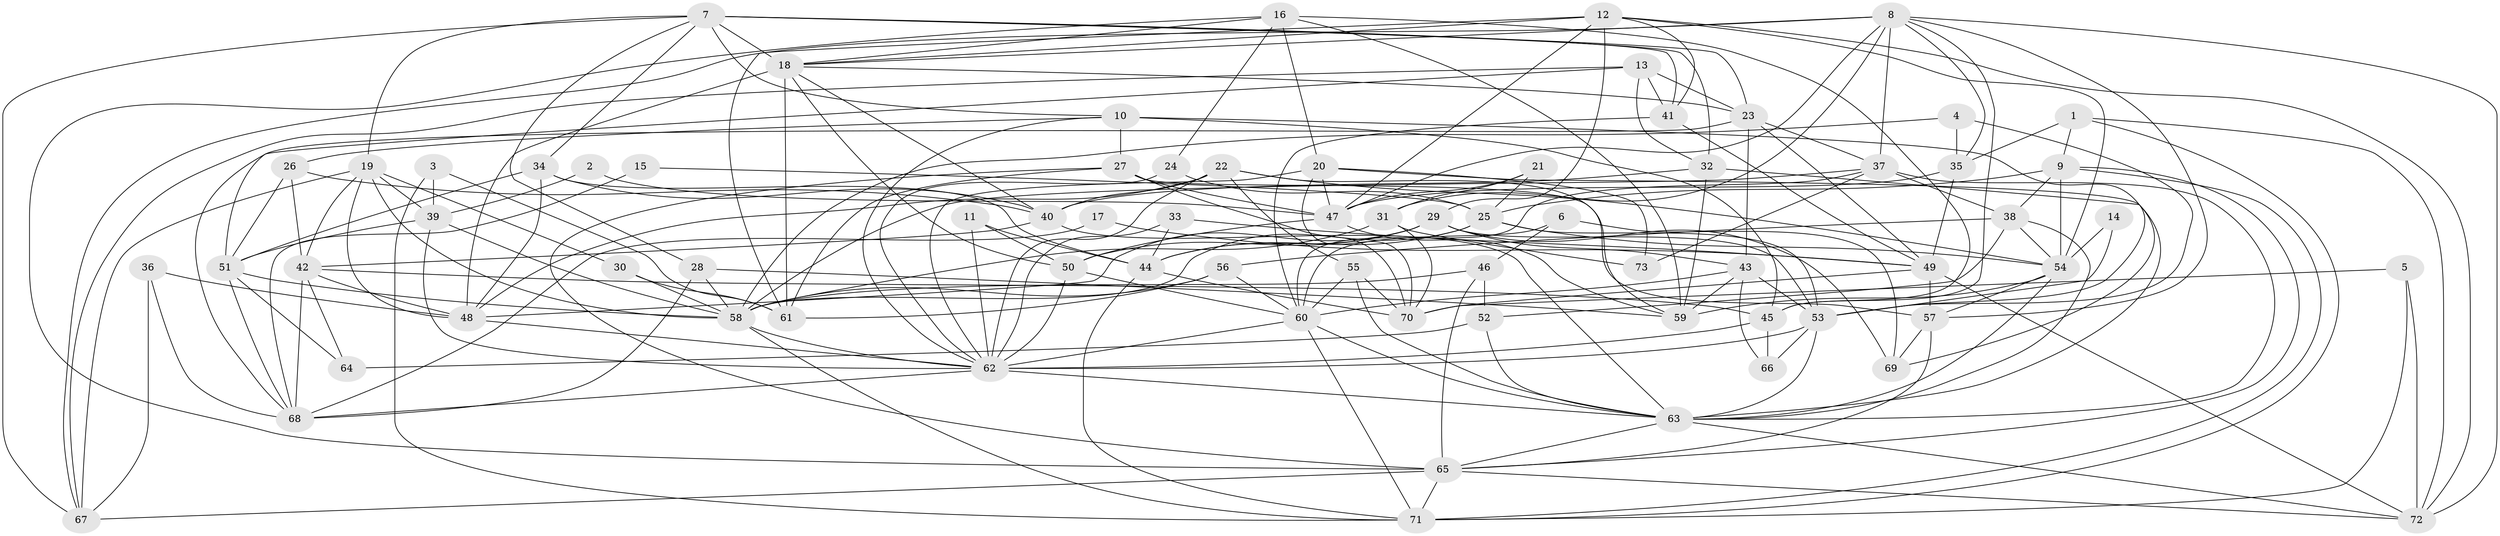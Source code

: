 // original degree distribution, {5: 0.16551724137931034, 6: 0.11724137931034483, 4: 0.27586206896551724, 8: 0.006896551724137931, 3: 0.2689655172413793, 2: 0.1310344827586207, 7: 0.034482758620689655}
// Generated by graph-tools (version 1.1) at 2025/26/03/09/25 03:26:17]
// undirected, 73 vertices, 215 edges
graph export_dot {
graph [start="1"]
  node [color=gray90,style=filled];
  1;
  2;
  3;
  4;
  5;
  6;
  7;
  8;
  9;
  10;
  11;
  12;
  13;
  14;
  15;
  16;
  17;
  18;
  19;
  20;
  21;
  22;
  23;
  24;
  25;
  26;
  27;
  28;
  29;
  30;
  31;
  32;
  33;
  34;
  35;
  36;
  37;
  38;
  39;
  40;
  41;
  42;
  43;
  44;
  45;
  46;
  47;
  48;
  49;
  50;
  51;
  52;
  53;
  54;
  55;
  56;
  57;
  58;
  59;
  60;
  61;
  62;
  63;
  64;
  65;
  66;
  67;
  68;
  69;
  70;
  71;
  72;
  73;
  1 -- 9 [weight=1.0];
  1 -- 35 [weight=1.0];
  1 -- 71 [weight=1.0];
  1 -- 72 [weight=1.0];
  2 -- 39 [weight=1.0];
  2 -- 47 [weight=1.0];
  3 -- 39 [weight=1.0];
  3 -- 61 [weight=1.0];
  3 -- 71 [weight=1.0];
  4 -- 35 [weight=1.0];
  4 -- 53 [weight=1.0];
  4 -- 58 [weight=1.0];
  5 -- 70 [weight=1.0];
  5 -- 71 [weight=1.0];
  5 -- 72 [weight=1.0];
  6 -- 46 [weight=1.0];
  6 -- 60 [weight=1.0];
  6 -- 69 [weight=1.0];
  7 -- 10 [weight=1.0];
  7 -- 18 [weight=1.0];
  7 -- 19 [weight=1.0];
  7 -- 23 [weight=1.0];
  7 -- 28 [weight=1.0];
  7 -- 32 [weight=1.0];
  7 -- 34 [weight=1.0];
  7 -- 41 [weight=1.0];
  7 -- 67 [weight=1.0];
  8 -- 18 [weight=1.0];
  8 -- 31 [weight=1.0];
  8 -- 35 [weight=1.0];
  8 -- 37 [weight=1.0];
  8 -- 45 [weight=1.0];
  8 -- 47 [weight=1.0];
  8 -- 57 [weight=1.0];
  8 -- 67 [weight=1.0];
  8 -- 72 [weight=1.0];
  9 -- 25 [weight=1.0];
  9 -- 38 [weight=1.0];
  9 -- 54 [weight=1.0];
  9 -- 65 [weight=1.0];
  9 -- 71 [weight=1.0];
  10 -- 26 [weight=1.0];
  10 -- 27 [weight=1.0];
  10 -- 45 [weight=2.0];
  10 -- 53 [weight=1.0];
  10 -- 62 [weight=1.0];
  11 -- 44 [weight=1.0];
  11 -- 50 [weight=1.0];
  11 -- 62 [weight=1.0];
  12 -- 18 [weight=1.0];
  12 -- 29 [weight=1.0];
  12 -- 41 [weight=1.0];
  12 -- 47 [weight=1.0];
  12 -- 54 [weight=1.0];
  12 -- 61 [weight=1.0];
  12 -- 72 [weight=1.0];
  13 -- 23 [weight=1.0];
  13 -- 32 [weight=1.0];
  13 -- 41 [weight=1.0];
  13 -- 51 [weight=1.0];
  13 -- 67 [weight=1.0];
  14 -- 53 [weight=1.0];
  14 -- 54 [weight=1.0];
  15 -- 25 [weight=1.0];
  15 -- 68 [weight=1.0];
  16 -- 18 [weight=1.0];
  16 -- 20 [weight=1.0];
  16 -- 24 [weight=1.0];
  16 -- 45 [weight=1.0];
  16 -- 59 [weight=1.0];
  16 -- 65 [weight=1.0];
  17 -- 49 [weight=1.0];
  17 -- 68 [weight=1.0];
  18 -- 23 [weight=1.0];
  18 -- 40 [weight=1.0];
  18 -- 48 [weight=1.0];
  18 -- 50 [weight=1.0];
  18 -- 61 [weight=1.0];
  19 -- 30 [weight=1.0];
  19 -- 39 [weight=1.0];
  19 -- 42 [weight=1.0];
  19 -- 48 [weight=1.0];
  19 -- 58 [weight=1.0];
  19 -- 67 [weight=1.0];
  20 -- 47 [weight=1.0];
  20 -- 62 [weight=1.0];
  20 -- 63 [weight=1.0];
  20 -- 70 [weight=1.0];
  20 -- 73 [weight=1.0];
  21 -- 25 [weight=1.0];
  21 -- 31 [weight=1.0];
  21 -- 47 [weight=1.0];
  22 -- 40 [weight=1.0];
  22 -- 48 [weight=1.0];
  22 -- 54 [weight=1.0];
  22 -- 55 [weight=1.0];
  22 -- 59 [weight=1.0];
  22 -- 62 [weight=1.0];
  23 -- 37 [weight=1.0];
  23 -- 43 [weight=1.0];
  23 -- 49 [weight=1.0];
  23 -- 68 [weight=1.0];
  24 -- 25 [weight=1.0];
  24 -- 62 [weight=1.0];
  25 -- 44 [weight=1.0];
  25 -- 53 [weight=1.0];
  25 -- 54 [weight=1.0];
  25 -- 58 [weight=1.0];
  26 -- 40 [weight=1.0];
  26 -- 42 [weight=1.0];
  26 -- 51 [weight=1.0];
  27 -- 47 [weight=1.0];
  27 -- 57 [weight=1.0];
  27 -- 61 [weight=1.0];
  27 -- 65 [weight=1.0];
  27 -- 70 [weight=1.0];
  28 -- 58 [weight=1.0];
  28 -- 59 [weight=1.0];
  28 -- 68 [weight=1.0];
  29 -- 43 [weight=1.0];
  29 -- 44 [weight=1.0];
  29 -- 48 [weight=1.0];
  29 -- 50 [weight=1.0];
  29 -- 53 [weight=1.0];
  29 -- 69 [weight=1.0];
  30 -- 58 [weight=1.0];
  30 -- 61 [weight=1.0];
  31 -- 58 [weight=1.0];
  31 -- 70 [weight=1.0];
  31 -- 73 [weight=1.0];
  32 -- 40 [weight=1.0];
  32 -- 59 [weight=1.0];
  32 -- 69 [weight=1.0];
  33 -- 44 [weight=1.0];
  33 -- 49 [weight=1.0];
  33 -- 62 [weight=1.0];
  34 -- 40 [weight=1.0];
  34 -- 44 [weight=1.0];
  34 -- 48 [weight=1.0];
  34 -- 51 [weight=1.0];
  35 -- 47 [weight=1.0];
  35 -- 49 [weight=1.0];
  36 -- 48 [weight=1.0];
  36 -- 67 [weight=1.0];
  36 -- 68 [weight=1.0];
  37 -- 38 [weight=1.0];
  37 -- 58 [weight=2.0];
  37 -- 60 [weight=1.0];
  37 -- 63 [weight=1.0];
  37 -- 73 [weight=1.0];
  38 -- 52 [weight=1.0];
  38 -- 54 [weight=1.0];
  38 -- 56 [weight=1.0];
  38 -- 63 [weight=1.0];
  39 -- 51 [weight=1.0];
  39 -- 58 [weight=1.0];
  39 -- 62 [weight=1.0];
  40 -- 42 [weight=1.0];
  40 -- 63 [weight=1.0];
  41 -- 49 [weight=1.0];
  41 -- 60 [weight=1.0];
  42 -- 45 [weight=1.0];
  42 -- 48 [weight=1.0];
  42 -- 64 [weight=1.0];
  42 -- 68 [weight=1.0];
  43 -- 53 [weight=1.0];
  43 -- 59 [weight=1.0];
  43 -- 60 [weight=1.0];
  43 -- 66 [weight=1.0];
  44 -- 70 [weight=1.0];
  44 -- 71 [weight=1.0];
  45 -- 62 [weight=1.0];
  45 -- 66 [weight=1.0];
  46 -- 52 [weight=1.0];
  46 -- 58 [weight=1.0];
  46 -- 65 [weight=1.0];
  47 -- 50 [weight=1.0];
  47 -- 59 [weight=1.0];
  48 -- 62 [weight=1.0];
  49 -- 57 [weight=1.0];
  49 -- 70 [weight=1.0];
  49 -- 72 [weight=1.0];
  50 -- 60 [weight=1.0];
  50 -- 62 [weight=1.0];
  51 -- 58 [weight=1.0];
  51 -- 64 [weight=1.0];
  51 -- 68 [weight=1.0];
  52 -- 63 [weight=1.0];
  52 -- 64 [weight=1.0];
  53 -- 62 [weight=2.0];
  53 -- 63 [weight=1.0];
  53 -- 66 [weight=1.0];
  54 -- 57 [weight=1.0];
  54 -- 59 [weight=1.0];
  54 -- 63 [weight=1.0];
  55 -- 60 [weight=1.0];
  55 -- 63 [weight=1.0];
  55 -- 70 [weight=1.0];
  56 -- 58 [weight=1.0];
  56 -- 60 [weight=1.0];
  56 -- 61 [weight=1.0];
  57 -- 65 [weight=1.0];
  57 -- 69 [weight=1.0];
  58 -- 62 [weight=1.0];
  58 -- 71 [weight=1.0];
  60 -- 62 [weight=1.0];
  60 -- 63 [weight=1.0];
  60 -- 71 [weight=1.0];
  62 -- 63 [weight=1.0];
  62 -- 68 [weight=1.0];
  63 -- 65 [weight=1.0];
  63 -- 72 [weight=1.0];
  65 -- 67 [weight=1.0];
  65 -- 71 [weight=1.0];
  65 -- 72 [weight=1.0];
}
